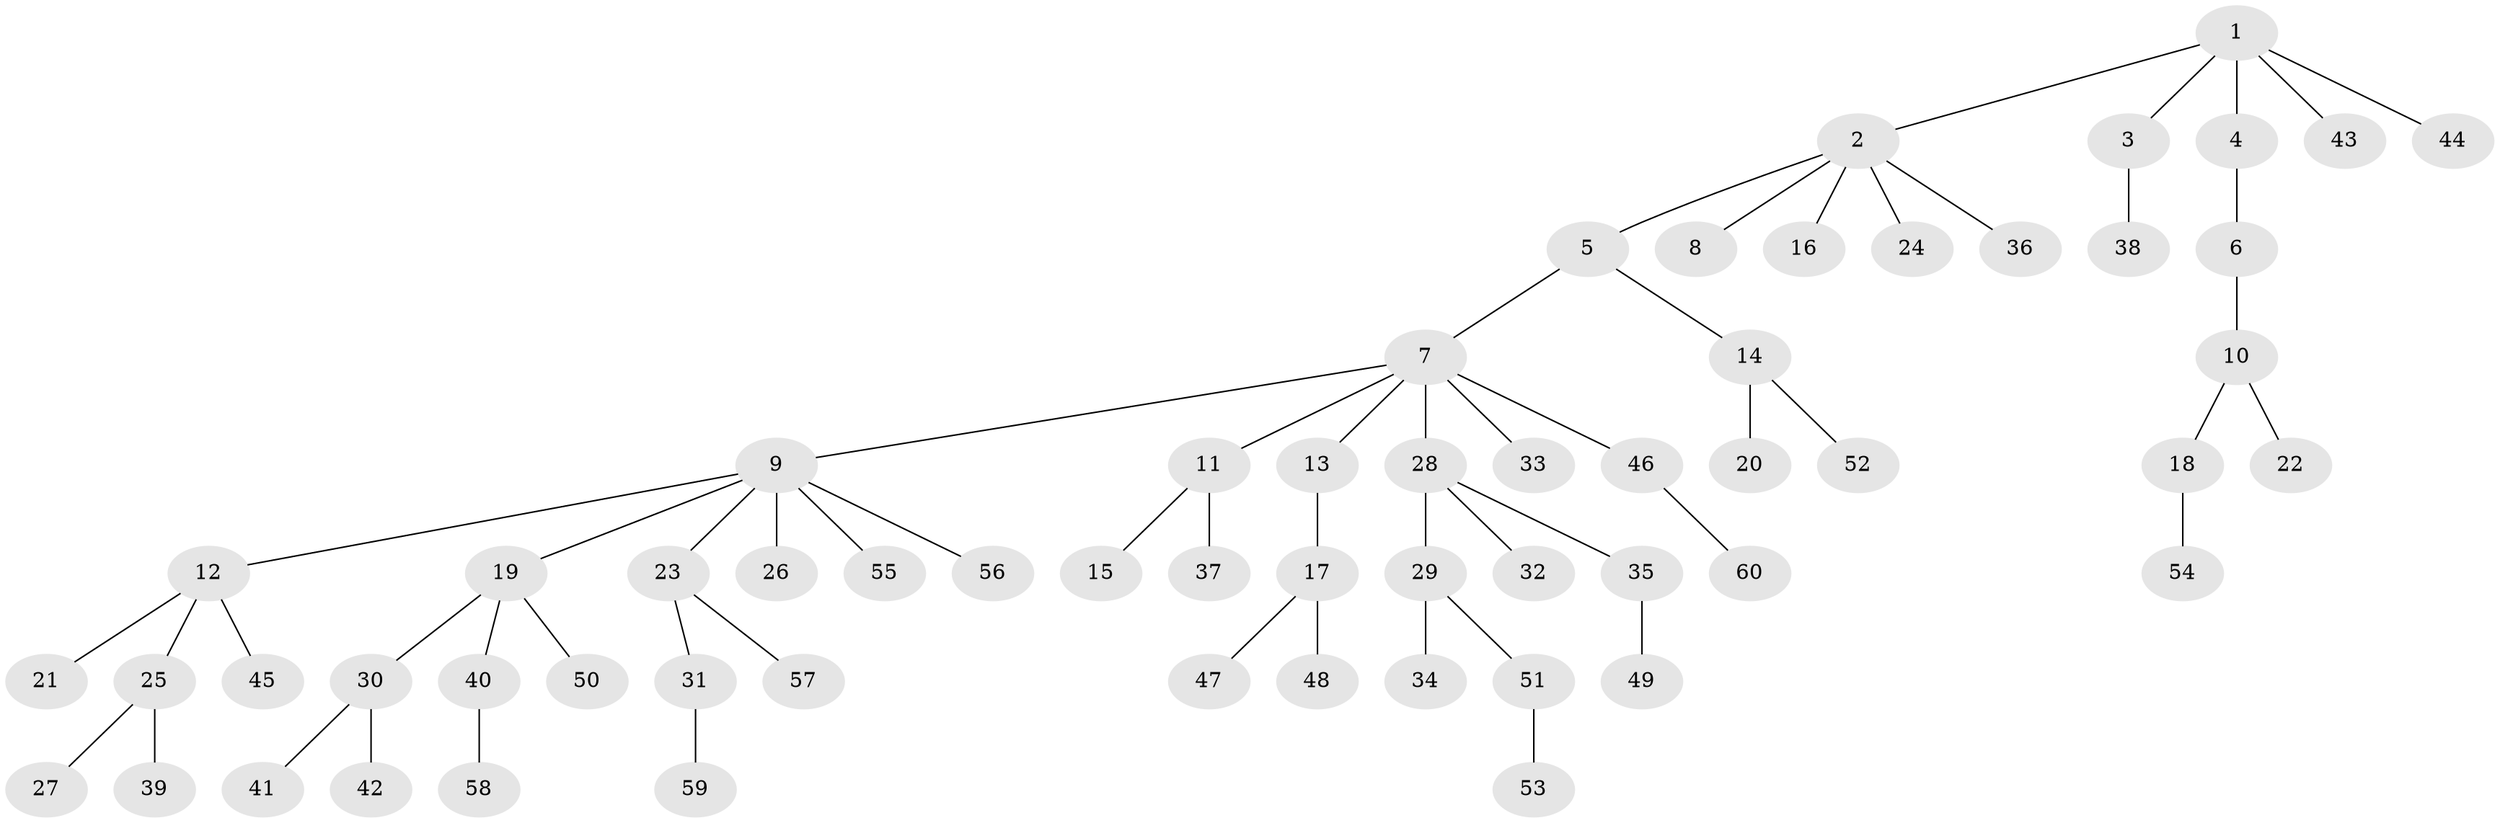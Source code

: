 // coarse degree distribution, {3: 0.15625, 2: 0.34375, 1: 0.4375, 6: 0.03125, 5: 0.03125}
// Generated by graph-tools (version 1.1) at 2025/51/03/04/25 22:51:57]
// undirected, 60 vertices, 59 edges
graph export_dot {
  node [color=gray90,style=filled];
  1;
  2;
  3;
  4;
  5;
  6;
  7;
  8;
  9;
  10;
  11;
  12;
  13;
  14;
  15;
  16;
  17;
  18;
  19;
  20;
  21;
  22;
  23;
  24;
  25;
  26;
  27;
  28;
  29;
  30;
  31;
  32;
  33;
  34;
  35;
  36;
  37;
  38;
  39;
  40;
  41;
  42;
  43;
  44;
  45;
  46;
  47;
  48;
  49;
  50;
  51;
  52;
  53;
  54;
  55;
  56;
  57;
  58;
  59;
  60;
  1 -- 2;
  1 -- 3;
  1 -- 4;
  1 -- 43;
  1 -- 44;
  2 -- 5;
  2 -- 8;
  2 -- 16;
  2 -- 24;
  2 -- 36;
  3 -- 38;
  4 -- 6;
  5 -- 7;
  5 -- 14;
  6 -- 10;
  7 -- 9;
  7 -- 11;
  7 -- 13;
  7 -- 28;
  7 -- 33;
  7 -- 46;
  9 -- 12;
  9 -- 19;
  9 -- 23;
  9 -- 26;
  9 -- 55;
  9 -- 56;
  10 -- 18;
  10 -- 22;
  11 -- 15;
  11 -- 37;
  12 -- 21;
  12 -- 25;
  12 -- 45;
  13 -- 17;
  14 -- 20;
  14 -- 52;
  17 -- 47;
  17 -- 48;
  18 -- 54;
  19 -- 30;
  19 -- 40;
  19 -- 50;
  23 -- 31;
  23 -- 57;
  25 -- 27;
  25 -- 39;
  28 -- 29;
  28 -- 32;
  28 -- 35;
  29 -- 34;
  29 -- 51;
  30 -- 41;
  30 -- 42;
  31 -- 59;
  35 -- 49;
  40 -- 58;
  46 -- 60;
  51 -- 53;
}
